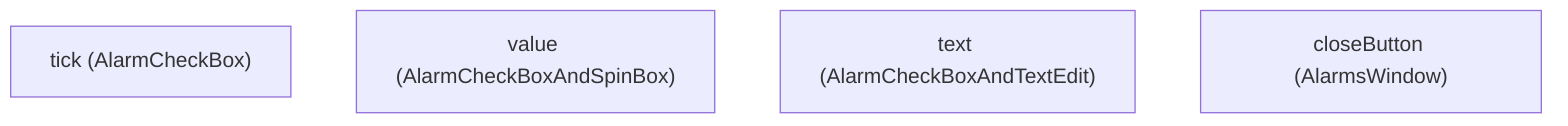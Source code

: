 graph TD
    W0["tick (AlarmCheckBox)"]
    W1["value (AlarmCheckBoxAndSpinBox)"]
    W2["text (AlarmCheckBoxAndTextEdit)"]
    W3["closeButton (AlarmsWindow)"]